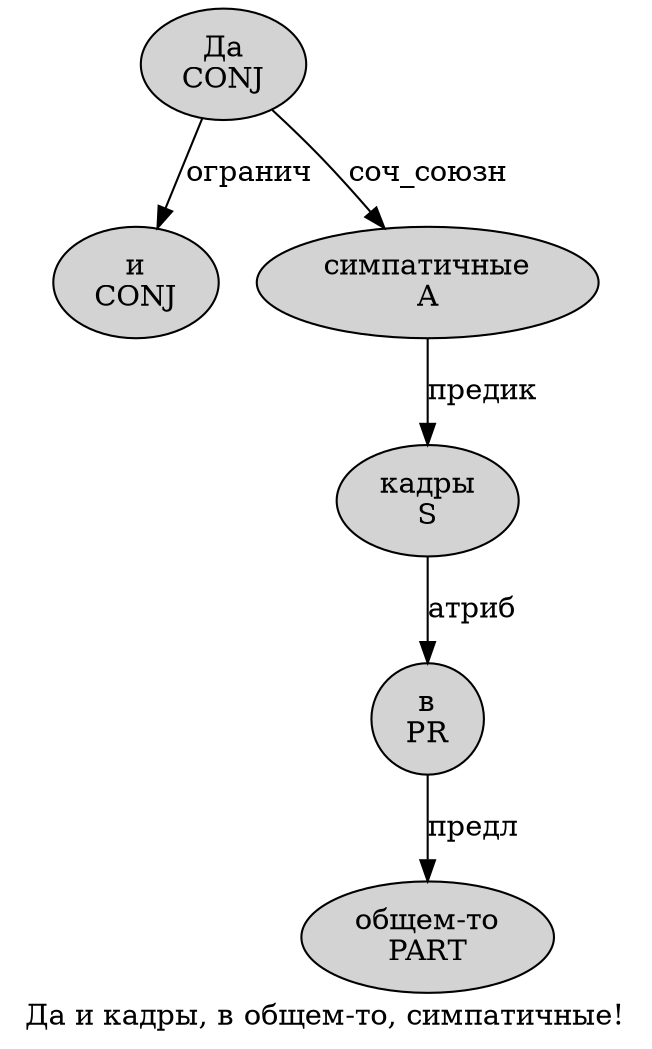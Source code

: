 digraph SENTENCE_2645 {
	graph [label="Да и кадры, в общем-то, симпатичные!"]
	node [style=filled]
		0 [label="Да
CONJ" color="" fillcolor=lightgray penwidth=1 shape=ellipse]
		1 [label="и
CONJ" color="" fillcolor=lightgray penwidth=1 shape=ellipse]
		2 [label="кадры
S" color="" fillcolor=lightgray penwidth=1 shape=ellipse]
		4 [label="в
PR" color="" fillcolor=lightgray penwidth=1 shape=ellipse]
		5 [label="общем-то
PART" color="" fillcolor=lightgray penwidth=1 shape=ellipse]
		7 [label="симпатичные
A" color="" fillcolor=lightgray penwidth=1 shape=ellipse]
			2 -> 4 [label="атриб"]
			0 -> 1 [label="огранич"]
			0 -> 7 [label="соч_союзн"]
			7 -> 2 [label="предик"]
			4 -> 5 [label="предл"]
}